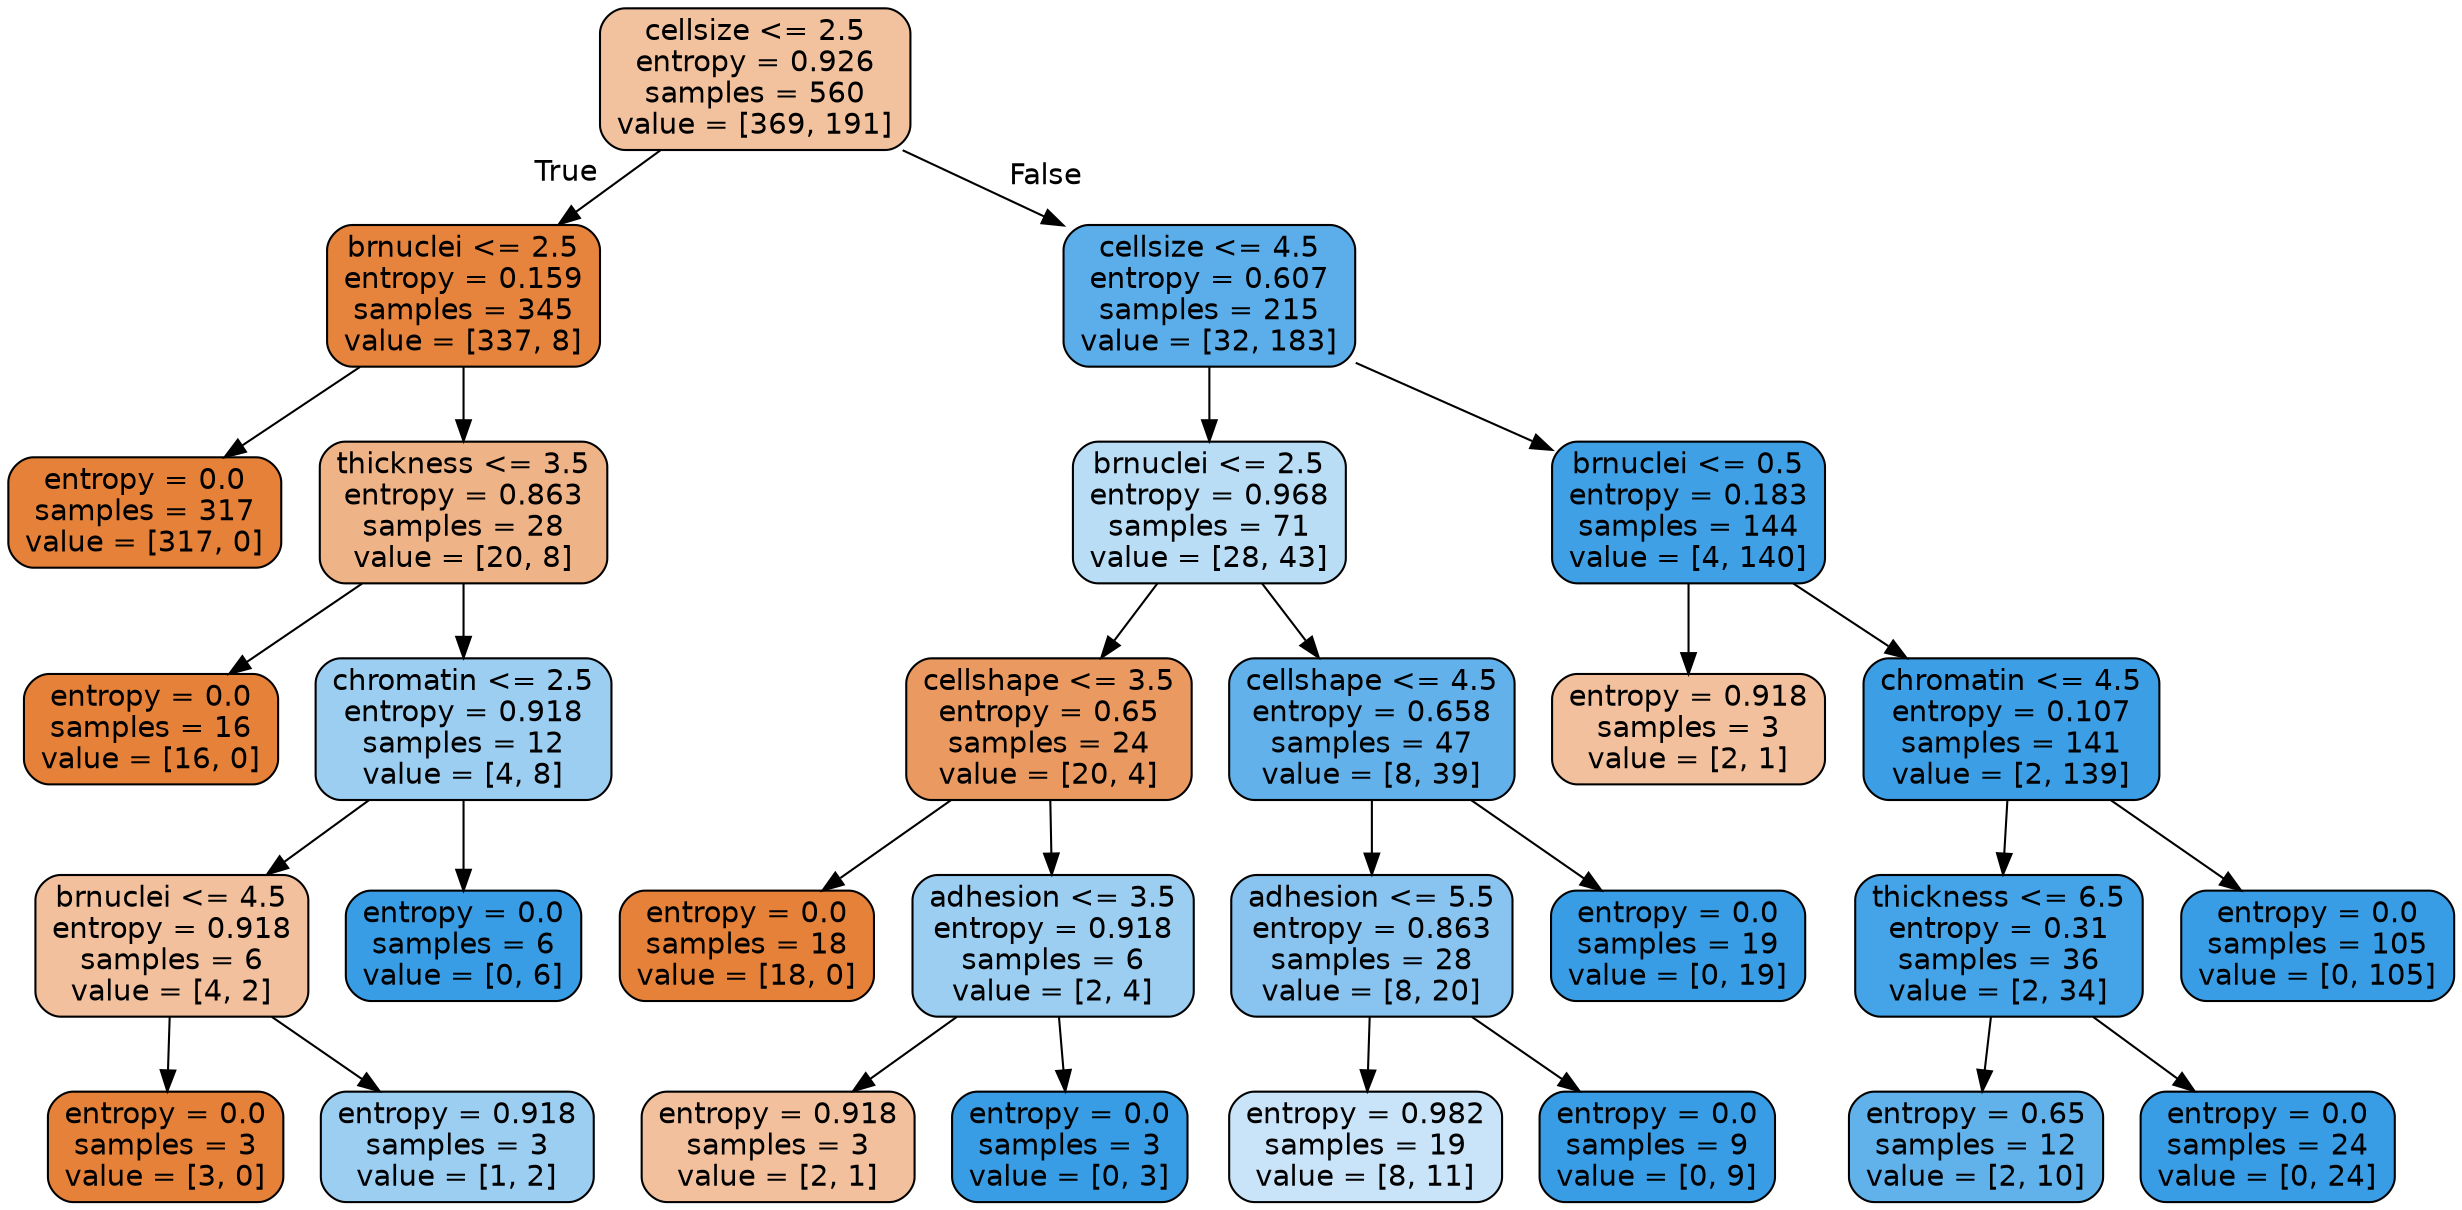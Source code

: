 digraph Tree {
node [shape=box, style="filled, rounded", color="black", fontname=helvetica] ;
edge [fontname=helvetica] ;
0 [label="cellsize <= 2.5\nentropy = 0.926\nsamples = 560\nvalue = [369, 191]", fillcolor="#f2c29f"] ;
1 [label="brnuclei <= 2.5\nentropy = 0.159\nsamples = 345\nvalue = [337, 8]", fillcolor="#e6843e"] ;
0 -> 1 [labeldistance=2.5, labelangle=45, headlabel="True"] ;
5 [label="entropy = 0.0\nsamples = 317\nvalue = [317, 0]", fillcolor="#e58139"] ;
1 -> 5 ;
6 [label="thickness <= 3.5\nentropy = 0.863\nsamples = 28\nvalue = [20, 8]", fillcolor="#efb388"] ;
1 -> 6 ;
9 [label="entropy = 0.0\nsamples = 16\nvalue = [16, 0]", fillcolor="#e58139"] ;
6 -> 9 ;
10 [label="chromatin <= 2.5\nentropy = 0.918\nsamples = 12\nvalue = [4, 8]", fillcolor="#9ccef2"] ;
6 -> 10 ;
19 [label="brnuclei <= 4.5\nentropy = 0.918\nsamples = 6\nvalue = [4, 2]", fillcolor="#f2c09c"] ;
10 -> 19 ;
27 [label="entropy = 0.0\nsamples = 3\nvalue = [3, 0]", fillcolor="#e58139"] ;
19 -> 27 ;
28 [label="entropy = 0.918\nsamples = 3\nvalue = [1, 2]", fillcolor="#9ccef2"] ;
19 -> 28 ;
20 [label="entropy = 0.0\nsamples = 6\nvalue = [0, 6]", fillcolor="#399de5"] ;
10 -> 20 ;
2 [label="cellsize <= 4.5\nentropy = 0.607\nsamples = 215\nvalue = [32, 183]", fillcolor="#5caeea"] ;
0 -> 2 [labeldistance=2.5, labelangle=-45, headlabel="False"] ;
3 [label="brnuclei <= 2.5\nentropy = 0.968\nsamples = 71\nvalue = [28, 43]", fillcolor="#baddf6"] ;
2 -> 3 ;
7 [label="cellshape <= 3.5\nentropy = 0.65\nsamples = 24\nvalue = [20, 4]", fillcolor="#ea9a61"] ;
3 -> 7 ;
11 [label="entropy = 0.0\nsamples = 18\nvalue = [18, 0]", fillcolor="#e58139"] ;
7 -> 11 ;
12 [label="adhesion <= 3.5\nentropy = 0.918\nsamples = 6\nvalue = [2, 4]", fillcolor="#9ccef2"] ;
7 -> 12 ;
25 [label="entropy = 0.918\nsamples = 3\nvalue = [2, 1]", fillcolor="#f2c09c"] ;
12 -> 25 ;
26 [label="entropy = 0.0\nsamples = 3\nvalue = [0, 3]", fillcolor="#399de5"] ;
12 -> 26 ;
8 [label="cellshape <= 4.5\nentropy = 0.658\nsamples = 47\nvalue = [8, 39]", fillcolor="#62b1ea"] ;
3 -> 8 ;
15 [label="adhesion <= 5.5\nentropy = 0.863\nsamples = 28\nvalue = [8, 20]", fillcolor="#88c4ef"] ;
8 -> 15 ;
17 [label="entropy = 0.982\nsamples = 19\nvalue = [8, 11]", fillcolor="#c9e4f8"] ;
15 -> 17 ;
18 [label="entropy = 0.0\nsamples = 9\nvalue = [0, 9]", fillcolor="#399de5"] ;
15 -> 18 ;
16 [label="entropy = 0.0\nsamples = 19\nvalue = [0, 19]", fillcolor="#399de5"] ;
8 -> 16 ;
4 [label="brnuclei <= 0.5\nentropy = 0.183\nsamples = 144\nvalue = [4, 140]", fillcolor="#3fa0e6"] ;
2 -> 4 ;
13 [label="entropy = 0.918\nsamples = 3\nvalue = [2, 1]", fillcolor="#f2c09c"] ;
4 -> 13 ;
14 [label="chromatin <= 4.5\nentropy = 0.107\nsamples = 141\nvalue = [2, 139]", fillcolor="#3c9ee5"] ;
4 -> 14 ;
21 [label="thickness <= 6.5\nentropy = 0.31\nsamples = 36\nvalue = [2, 34]", fillcolor="#45a3e7"] ;
14 -> 21 ;
23 [label="entropy = 0.65\nsamples = 12\nvalue = [2, 10]", fillcolor="#61b1ea"] ;
21 -> 23 ;
24 [label="entropy = 0.0\nsamples = 24\nvalue = [0, 24]", fillcolor="#399de5"] ;
21 -> 24 ;
22 [label="entropy = 0.0\nsamples = 105\nvalue = [0, 105]", fillcolor="#399de5"] ;
14 -> 22 ;
}